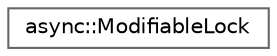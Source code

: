digraph "Graphical Class Hierarchy"
{
 // LATEX_PDF_SIZE
  bgcolor="transparent";
  edge [fontname=Helvetica,fontsize=10,labelfontname=Helvetica,labelfontsize=10];
  node [fontname=Helvetica,fontsize=10,shape=box,height=0.2,width=0.4];
  rankdir="LR";
  Node0 [id="Node000000",label="async::ModifiableLock",height=0.2,width=0.4,color="grey40", fillcolor="white", style="filled",URL="$db/ded/classasync_1_1ModifiableLock.html",tooltip=" "];
}

